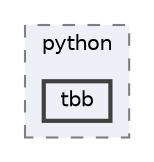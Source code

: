 digraph "external/taskflow/3rd-party/tbb/python/tbb"
{
 // LATEX_PDF_SIZE
  bgcolor="transparent";
  edge [fontname=Helvetica,fontsize=10,labelfontname=Helvetica,labelfontsize=10];
  node [fontname=Helvetica,fontsize=10,shape=box,height=0.2,width=0.4];
  compound=true
  subgraph clusterdir_6a665b7fbe3864015cc8b05b547a6fb5 {
    graph [ bgcolor="#edf0f7", pencolor="grey50", label="python", fontname=Helvetica,fontsize=10 style="filled,dashed", URL="dir_6a665b7fbe3864015cc8b05b547a6fb5.html",tooltip=""]
  dir_d79c352496524a5219842ae0537659df [label="tbb", fillcolor="#edf0f7", color="grey25", style="filled,bold", URL="dir_d79c352496524a5219842ae0537659df.html",tooltip=""];
  }
}
